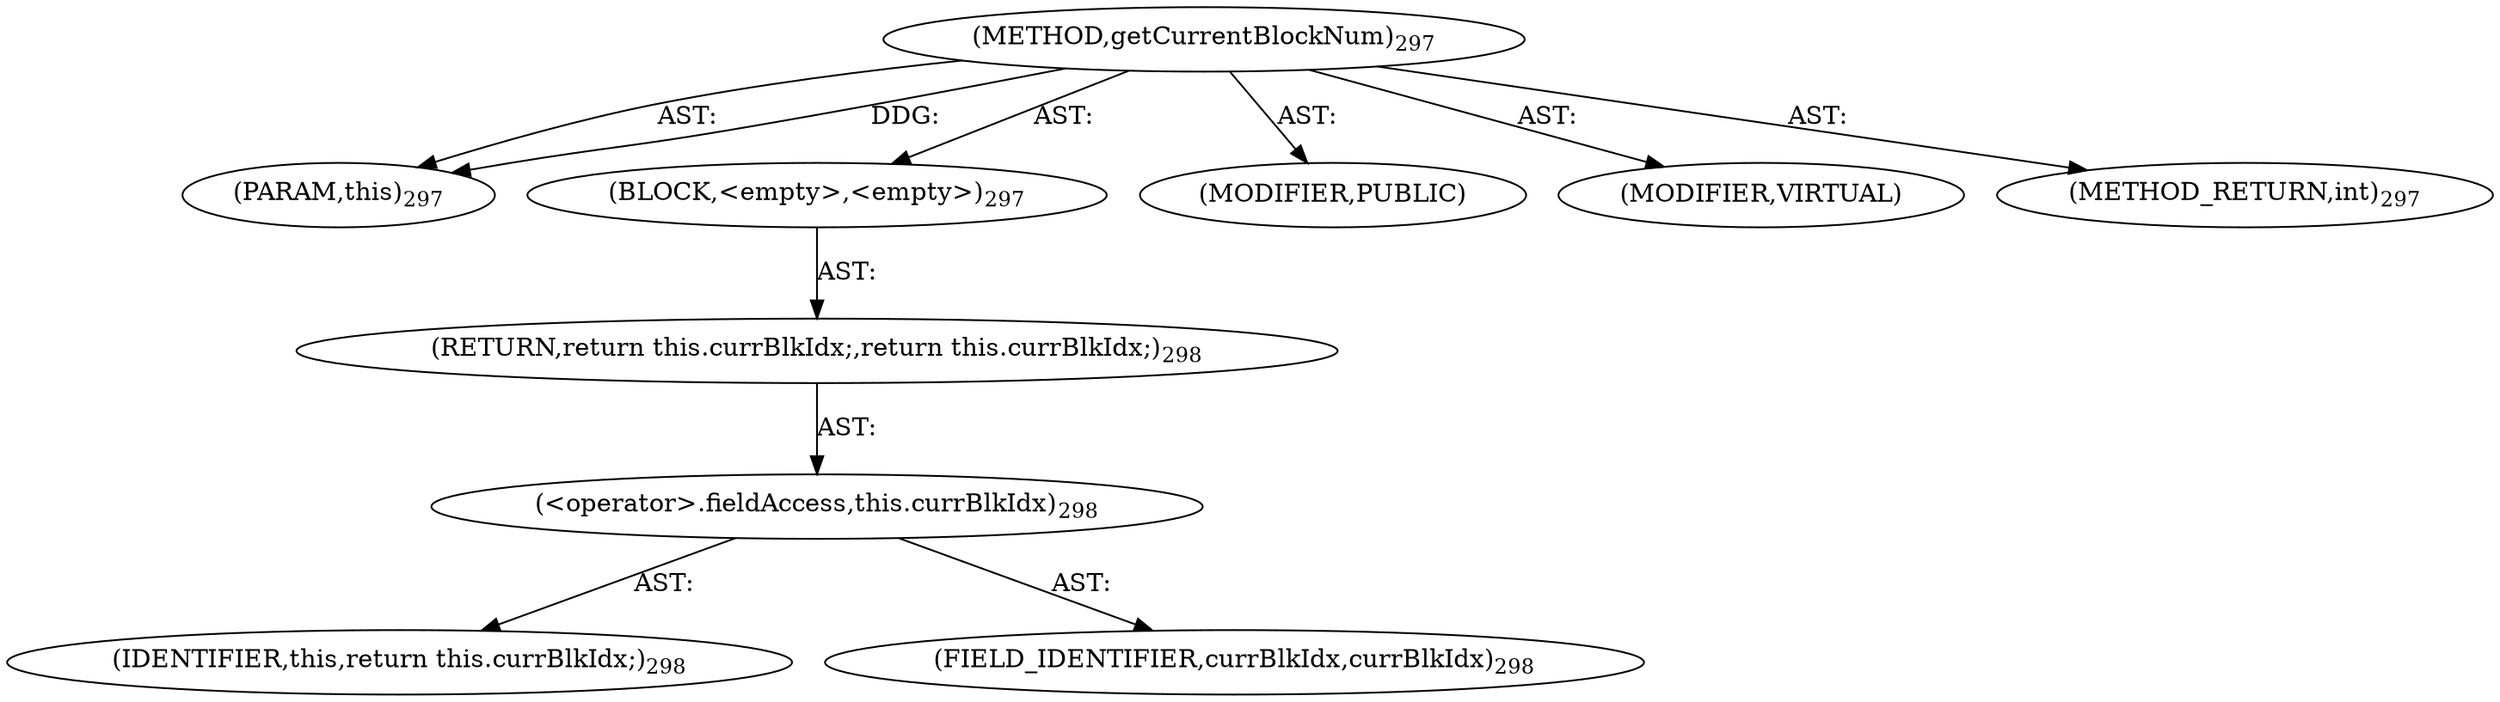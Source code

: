 digraph "getCurrentBlockNum" {  
"111669149710" [label = <(METHOD,getCurrentBlockNum)<SUB>297</SUB>> ]
"115964117000" [label = <(PARAM,this)<SUB>297</SUB>> ]
"25769803811" [label = <(BLOCK,&lt;empty&gt;,&lt;empty&gt;)<SUB>297</SUB>> ]
"146028888072" [label = <(RETURN,return this.currBlkIdx;,return this.currBlkIdx;)<SUB>298</SUB>> ]
"30064771216" [label = <(&lt;operator&gt;.fieldAccess,this.currBlkIdx)<SUB>298</SUB>> ]
"68719476786" [label = <(IDENTIFIER,this,return this.currBlkIdx;)<SUB>298</SUB>> ]
"55834574907" [label = <(FIELD_IDENTIFIER,currBlkIdx,currBlkIdx)<SUB>298</SUB>> ]
"133143986217" [label = <(MODIFIER,PUBLIC)> ]
"133143986218" [label = <(MODIFIER,VIRTUAL)> ]
"128849018894" [label = <(METHOD_RETURN,int)<SUB>297</SUB>> ]
  "111669149710" -> "115964117000"  [ label = "AST: "] 
  "111669149710" -> "25769803811"  [ label = "AST: "] 
  "111669149710" -> "133143986217"  [ label = "AST: "] 
  "111669149710" -> "133143986218"  [ label = "AST: "] 
  "111669149710" -> "128849018894"  [ label = "AST: "] 
  "25769803811" -> "146028888072"  [ label = "AST: "] 
  "146028888072" -> "30064771216"  [ label = "AST: "] 
  "30064771216" -> "68719476786"  [ label = "AST: "] 
  "30064771216" -> "55834574907"  [ label = "AST: "] 
  "111669149710" -> "115964117000"  [ label = "DDG: "] 
}
